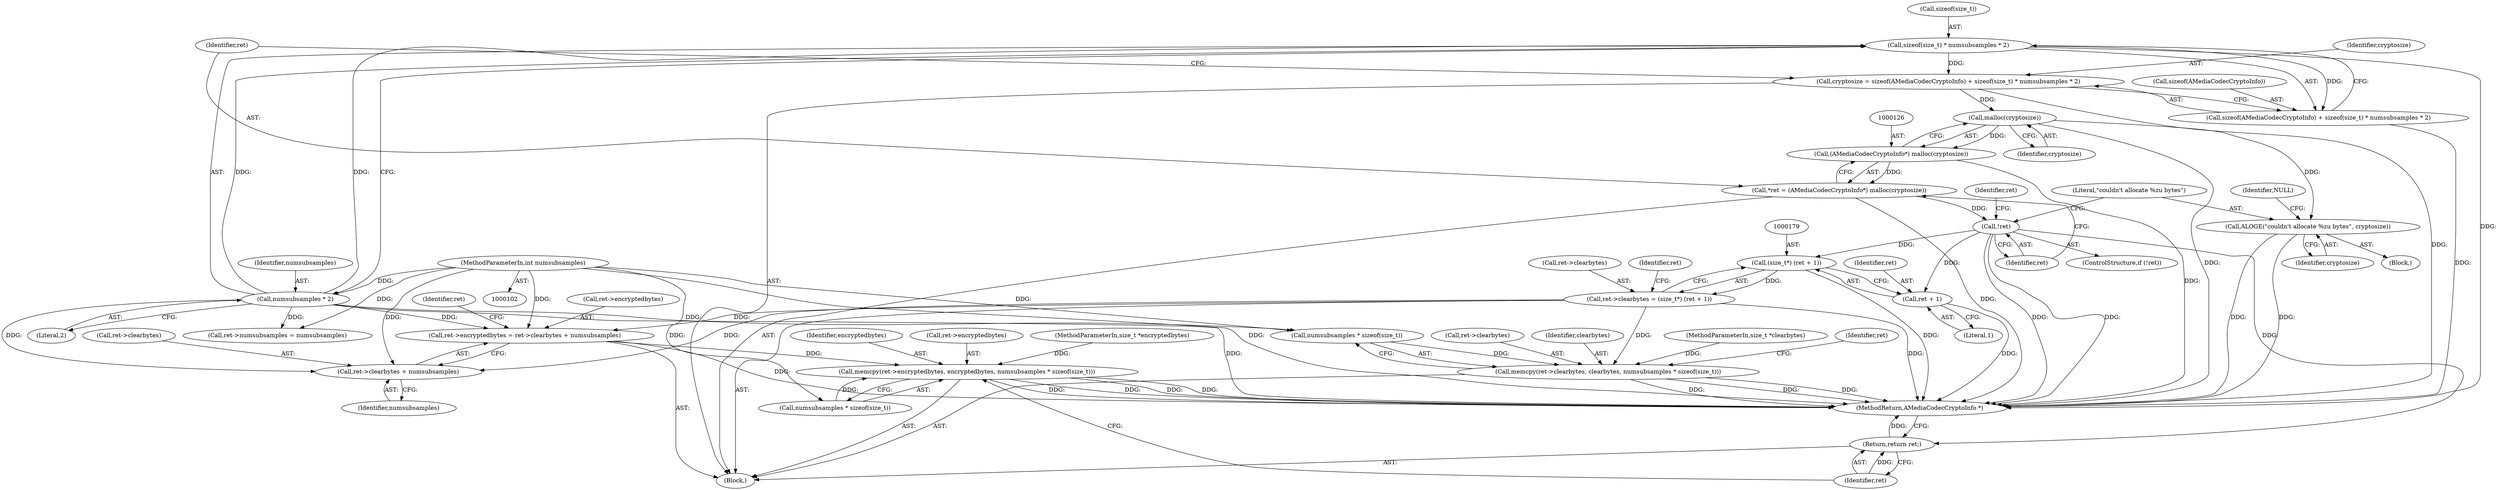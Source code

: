 digraph "0_Android_2b4667baa5a2badbdfec1794156ee17d4afef37c@API" {
"1000116" [label="(Call,sizeof(size_t) * numsubsamples * 2)"];
"1000119" [label="(Call,numsubsamples * 2)"];
"1000103" [label="(MethodParameterIn,int numsubsamples)"];
"1000111" [label="(Call,cryptosize = sizeof(AMediaCodecCryptoInfo) + sizeof(size_t) * numsubsamples * 2)"];
"1000127" [label="(Call,malloc(cryptosize))"];
"1000125" [label="(Call,(AMediaCodecCryptoInfo*) malloc(cryptosize))"];
"1000123" [label="(Call,*ret = (AMediaCodecCryptoInfo*) malloc(cryptosize))"];
"1000130" [label="(Call,!ret)"];
"1000178" [label="(Call,(size_t*) (ret + 1))"];
"1000174" [label="(Call,ret->clearbytes = (size_t*) (ret + 1))"];
"1000183" [label="(Call,ret->encryptedbytes = ret->clearbytes + numsubsamples)"];
"1000201" [label="(Call,memcpy(ret->encryptedbytes, encryptedbytes, numsubsamples * sizeof(size_t)))"];
"1000187" [label="(Call,ret->clearbytes + numsubsamples)"];
"1000192" [label="(Call,memcpy(ret->clearbytes, clearbytes, numsubsamples * sizeof(size_t)))"];
"1000180" [label="(Call,ret + 1)"];
"1000210" [label="(Return,return ret;)"];
"1000133" [label="(Call,ALOGE(\"couldn't allocate %zu bytes\", cryptosize))"];
"1000113" [label="(Call,sizeof(AMediaCodecCryptoInfo) + sizeof(size_t) * numsubsamples * 2)"];
"1000191" [label="(Identifier,numsubsamples)"];
"1000140" [label="(Identifier,ret)"];
"1000197" [label="(Call,numsubsamples * sizeof(size_t))"];
"1000112" [label="(Identifier,cryptosize)"];
"1000183" [label="(Call,ret->encryptedbytes = ret->clearbytes + numsubsamples)"];
"1000116" [label="(Call,sizeof(size_t) * numsubsamples * 2)"];
"1000113" [label="(Call,sizeof(AMediaCodecCryptoInfo) + sizeof(size_t) * numsubsamples * 2)"];
"1000174" [label="(Call,ret->clearbytes = (size_t*) (ret + 1))"];
"1000114" [label="(Call,sizeof(AMediaCodecCryptoInfo))"];
"1000180" [label="(Call,ret + 1)"];
"1000194" [label="(Identifier,ret)"];
"1000111" [label="(Call,cryptosize = sizeof(AMediaCodecCryptoInfo) + sizeof(size_t) * numsubsamples * 2)"];
"1000192" [label="(Call,memcpy(ret->clearbytes, clearbytes, numsubsamples * sizeof(size_t)))"];
"1000206" [label="(Call,numsubsamples * sizeof(size_t))"];
"1000125" [label="(Call,(AMediaCodecCryptoInfo*) malloc(cryptosize))"];
"1000187" [label="(Call,ret->clearbytes + numsubsamples)"];
"1000128" [label="(Identifier,cryptosize)"];
"1000108" [label="(MethodParameterIn,size_t *encryptedbytes)"];
"1000205" [label="(Identifier,encryptedbytes)"];
"1000107" [label="(MethodParameterIn,size_t *clearbytes)"];
"1000133" [label="(Call,ALOGE(\"couldn't allocate %zu bytes\", cryptosize))"];
"1000103" [label="(MethodParameterIn,int numsubsamples)"];
"1000203" [label="(Identifier,ret)"];
"1000109" [label="(Block,)"];
"1000210" [label="(Return,return ret;)"];
"1000193" [label="(Call,ret->clearbytes)"];
"1000181" [label="(Identifier,ret)"];
"1000131" [label="(Identifier,ret)"];
"1000178" [label="(Call,(size_t*) (ret + 1))"];
"1000138" [label="(Call,ret->numsubsamples = numsubsamples)"];
"1000182" [label="(Literal,1)"];
"1000212" [label="(MethodReturn,AMediaCodecCryptoInfo *)"];
"1000129" [label="(ControlStructure,if (!ret))"];
"1000137" [label="(Identifier,NULL)"];
"1000121" [label="(Literal,2)"];
"1000202" [label="(Call,ret->encryptedbytes)"];
"1000185" [label="(Identifier,ret)"];
"1000188" [label="(Call,ret->clearbytes)"];
"1000123" [label="(Call,*ret = (AMediaCodecCryptoInfo*) malloc(cryptosize))"];
"1000130" [label="(Call,!ret)"];
"1000135" [label="(Identifier,cryptosize)"];
"1000134" [label="(Literal,\"couldn't allocate %zu bytes\")"];
"1000201" [label="(Call,memcpy(ret->encryptedbytes, encryptedbytes, numsubsamples * sizeof(size_t)))"];
"1000132" [label="(Block,)"];
"1000184" [label="(Call,ret->encryptedbytes)"];
"1000127" [label="(Call,malloc(cryptosize))"];
"1000196" [label="(Identifier,clearbytes)"];
"1000175" [label="(Call,ret->clearbytes)"];
"1000117" [label="(Call,sizeof(size_t))"];
"1000120" [label="(Identifier,numsubsamples)"];
"1000124" [label="(Identifier,ret)"];
"1000119" [label="(Call,numsubsamples * 2)"];
"1000211" [label="(Identifier,ret)"];
"1000116" -> "1000113"  [label="AST: "];
"1000116" -> "1000119"  [label="CFG: "];
"1000117" -> "1000116"  [label="AST: "];
"1000119" -> "1000116"  [label="AST: "];
"1000113" -> "1000116"  [label="CFG: "];
"1000116" -> "1000212"  [label="DDG: "];
"1000116" -> "1000111"  [label="DDG: "];
"1000116" -> "1000113"  [label="DDG: "];
"1000119" -> "1000116"  [label="DDG: "];
"1000119" -> "1000116"  [label="DDG: "];
"1000119" -> "1000121"  [label="CFG: "];
"1000120" -> "1000119"  [label="AST: "];
"1000121" -> "1000119"  [label="AST: "];
"1000119" -> "1000212"  [label="DDG: "];
"1000103" -> "1000119"  [label="DDG: "];
"1000119" -> "1000138"  [label="DDG: "];
"1000119" -> "1000183"  [label="DDG: "];
"1000119" -> "1000187"  [label="DDG: "];
"1000119" -> "1000197"  [label="DDG: "];
"1000103" -> "1000102"  [label="AST: "];
"1000103" -> "1000212"  [label="DDG: "];
"1000103" -> "1000138"  [label="DDG: "];
"1000103" -> "1000183"  [label="DDG: "];
"1000103" -> "1000187"  [label="DDG: "];
"1000103" -> "1000197"  [label="DDG: "];
"1000103" -> "1000206"  [label="DDG: "];
"1000111" -> "1000109"  [label="AST: "];
"1000111" -> "1000113"  [label="CFG: "];
"1000112" -> "1000111"  [label="AST: "];
"1000113" -> "1000111"  [label="AST: "];
"1000124" -> "1000111"  [label="CFG: "];
"1000111" -> "1000212"  [label="DDG: "];
"1000111" -> "1000127"  [label="DDG: "];
"1000127" -> "1000125"  [label="AST: "];
"1000127" -> "1000128"  [label="CFG: "];
"1000128" -> "1000127"  [label="AST: "];
"1000125" -> "1000127"  [label="CFG: "];
"1000127" -> "1000212"  [label="DDG: "];
"1000127" -> "1000125"  [label="DDG: "];
"1000127" -> "1000133"  [label="DDG: "];
"1000125" -> "1000123"  [label="AST: "];
"1000126" -> "1000125"  [label="AST: "];
"1000123" -> "1000125"  [label="CFG: "];
"1000125" -> "1000212"  [label="DDG: "];
"1000125" -> "1000123"  [label="DDG: "];
"1000123" -> "1000109"  [label="AST: "];
"1000124" -> "1000123"  [label="AST: "];
"1000131" -> "1000123"  [label="CFG: "];
"1000123" -> "1000212"  [label="DDG: "];
"1000123" -> "1000130"  [label="DDG: "];
"1000130" -> "1000129"  [label="AST: "];
"1000130" -> "1000131"  [label="CFG: "];
"1000131" -> "1000130"  [label="AST: "];
"1000134" -> "1000130"  [label="CFG: "];
"1000140" -> "1000130"  [label="CFG: "];
"1000130" -> "1000212"  [label="DDG: "];
"1000130" -> "1000212"  [label="DDG: "];
"1000130" -> "1000178"  [label="DDG: "];
"1000130" -> "1000180"  [label="DDG: "];
"1000130" -> "1000210"  [label="DDG: "];
"1000178" -> "1000174"  [label="AST: "];
"1000178" -> "1000180"  [label="CFG: "];
"1000179" -> "1000178"  [label="AST: "];
"1000180" -> "1000178"  [label="AST: "];
"1000174" -> "1000178"  [label="CFG: "];
"1000178" -> "1000212"  [label="DDG: "];
"1000178" -> "1000174"  [label="DDG: "];
"1000174" -> "1000109"  [label="AST: "];
"1000175" -> "1000174"  [label="AST: "];
"1000185" -> "1000174"  [label="CFG: "];
"1000174" -> "1000212"  [label="DDG: "];
"1000174" -> "1000183"  [label="DDG: "];
"1000174" -> "1000187"  [label="DDG: "];
"1000174" -> "1000192"  [label="DDG: "];
"1000183" -> "1000109"  [label="AST: "];
"1000183" -> "1000187"  [label="CFG: "];
"1000184" -> "1000183"  [label="AST: "];
"1000187" -> "1000183"  [label="AST: "];
"1000194" -> "1000183"  [label="CFG: "];
"1000183" -> "1000212"  [label="DDG: "];
"1000183" -> "1000201"  [label="DDG: "];
"1000201" -> "1000109"  [label="AST: "];
"1000201" -> "1000206"  [label="CFG: "];
"1000202" -> "1000201"  [label="AST: "];
"1000205" -> "1000201"  [label="AST: "];
"1000206" -> "1000201"  [label="AST: "];
"1000211" -> "1000201"  [label="CFG: "];
"1000201" -> "1000212"  [label="DDG: "];
"1000201" -> "1000212"  [label="DDG: "];
"1000201" -> "1000212"  [label="DDG: "];
"1000201" -> "1000212"  [label="DDG: "];
"1000108" -> "1000201"  [label="DDG: "];
"1000206" -> "1000201"  [label="DDG: "];
"1000187" -> "1000191"  [label="CFG: "];
"1000188" -> "1000187"  [label="AST: "];
"1000191" -> "1000187"  [label="AST: "];
"1000192" -> "1000109"  [label="AST: "];
"1000192" -> "1000197"  [label="CFG: "];
"1000193" -> "1000192"  [label="AST: "];
"1000196" -> "1000192"  [label="AST: "];
"1000197" -> "1000192"  [label="AST: "];
"1000203" -> "1000192"  [label="CFG: "];
"1000192" -> "1000212"  [label="DDG: "];
"1000192" -> "1000212"  [label="DDG: "];
"1000192" -> "1000212"  [label="DDG: "];
"1000107" -> "1000192"  [label="DDG: "];
"1000197" -> "1000192"  [label="DDG: "];
"1000180" -> "1000182"  [label="CFG: "];
"1000181" -> "1000180"  [label="AST: "];
"1000182" -> "1000180"  [label="AST: "];
"1000180" -> "1000212"  [label="DDG: "];
"1000210" -> "1000109"  [label="AST: "];
"1000210" -> "1000211"  [label="CFG: "];
"1000211" -> "1000210"  [label="AST: "];
"1000212" -> "1000210"  [label="CFG: "];
"1000210" -> "1000212"  [label="DDG: "];
"1000211" -> "1000210"  [label="DDG: "];
"1000133" -> "1000132"  [label="AST: "];
"1000133" -> "1000135"  [label="CFG: "];
"1000134" -> "1000133"  [label="AST: "];
"1000135" -> "1000133"  [label="AST: "];
"1000137" -> "1000133"  [label="CFG: "];
"1000133" -> "1000212"  [label="DDG: "];
"1000133" -> "1000212"  [label="DDG: "];
"1000114" -> "1000113"  [label="AST: "];
"1000113" -> "1000212"  [label="DDG: "];
}
